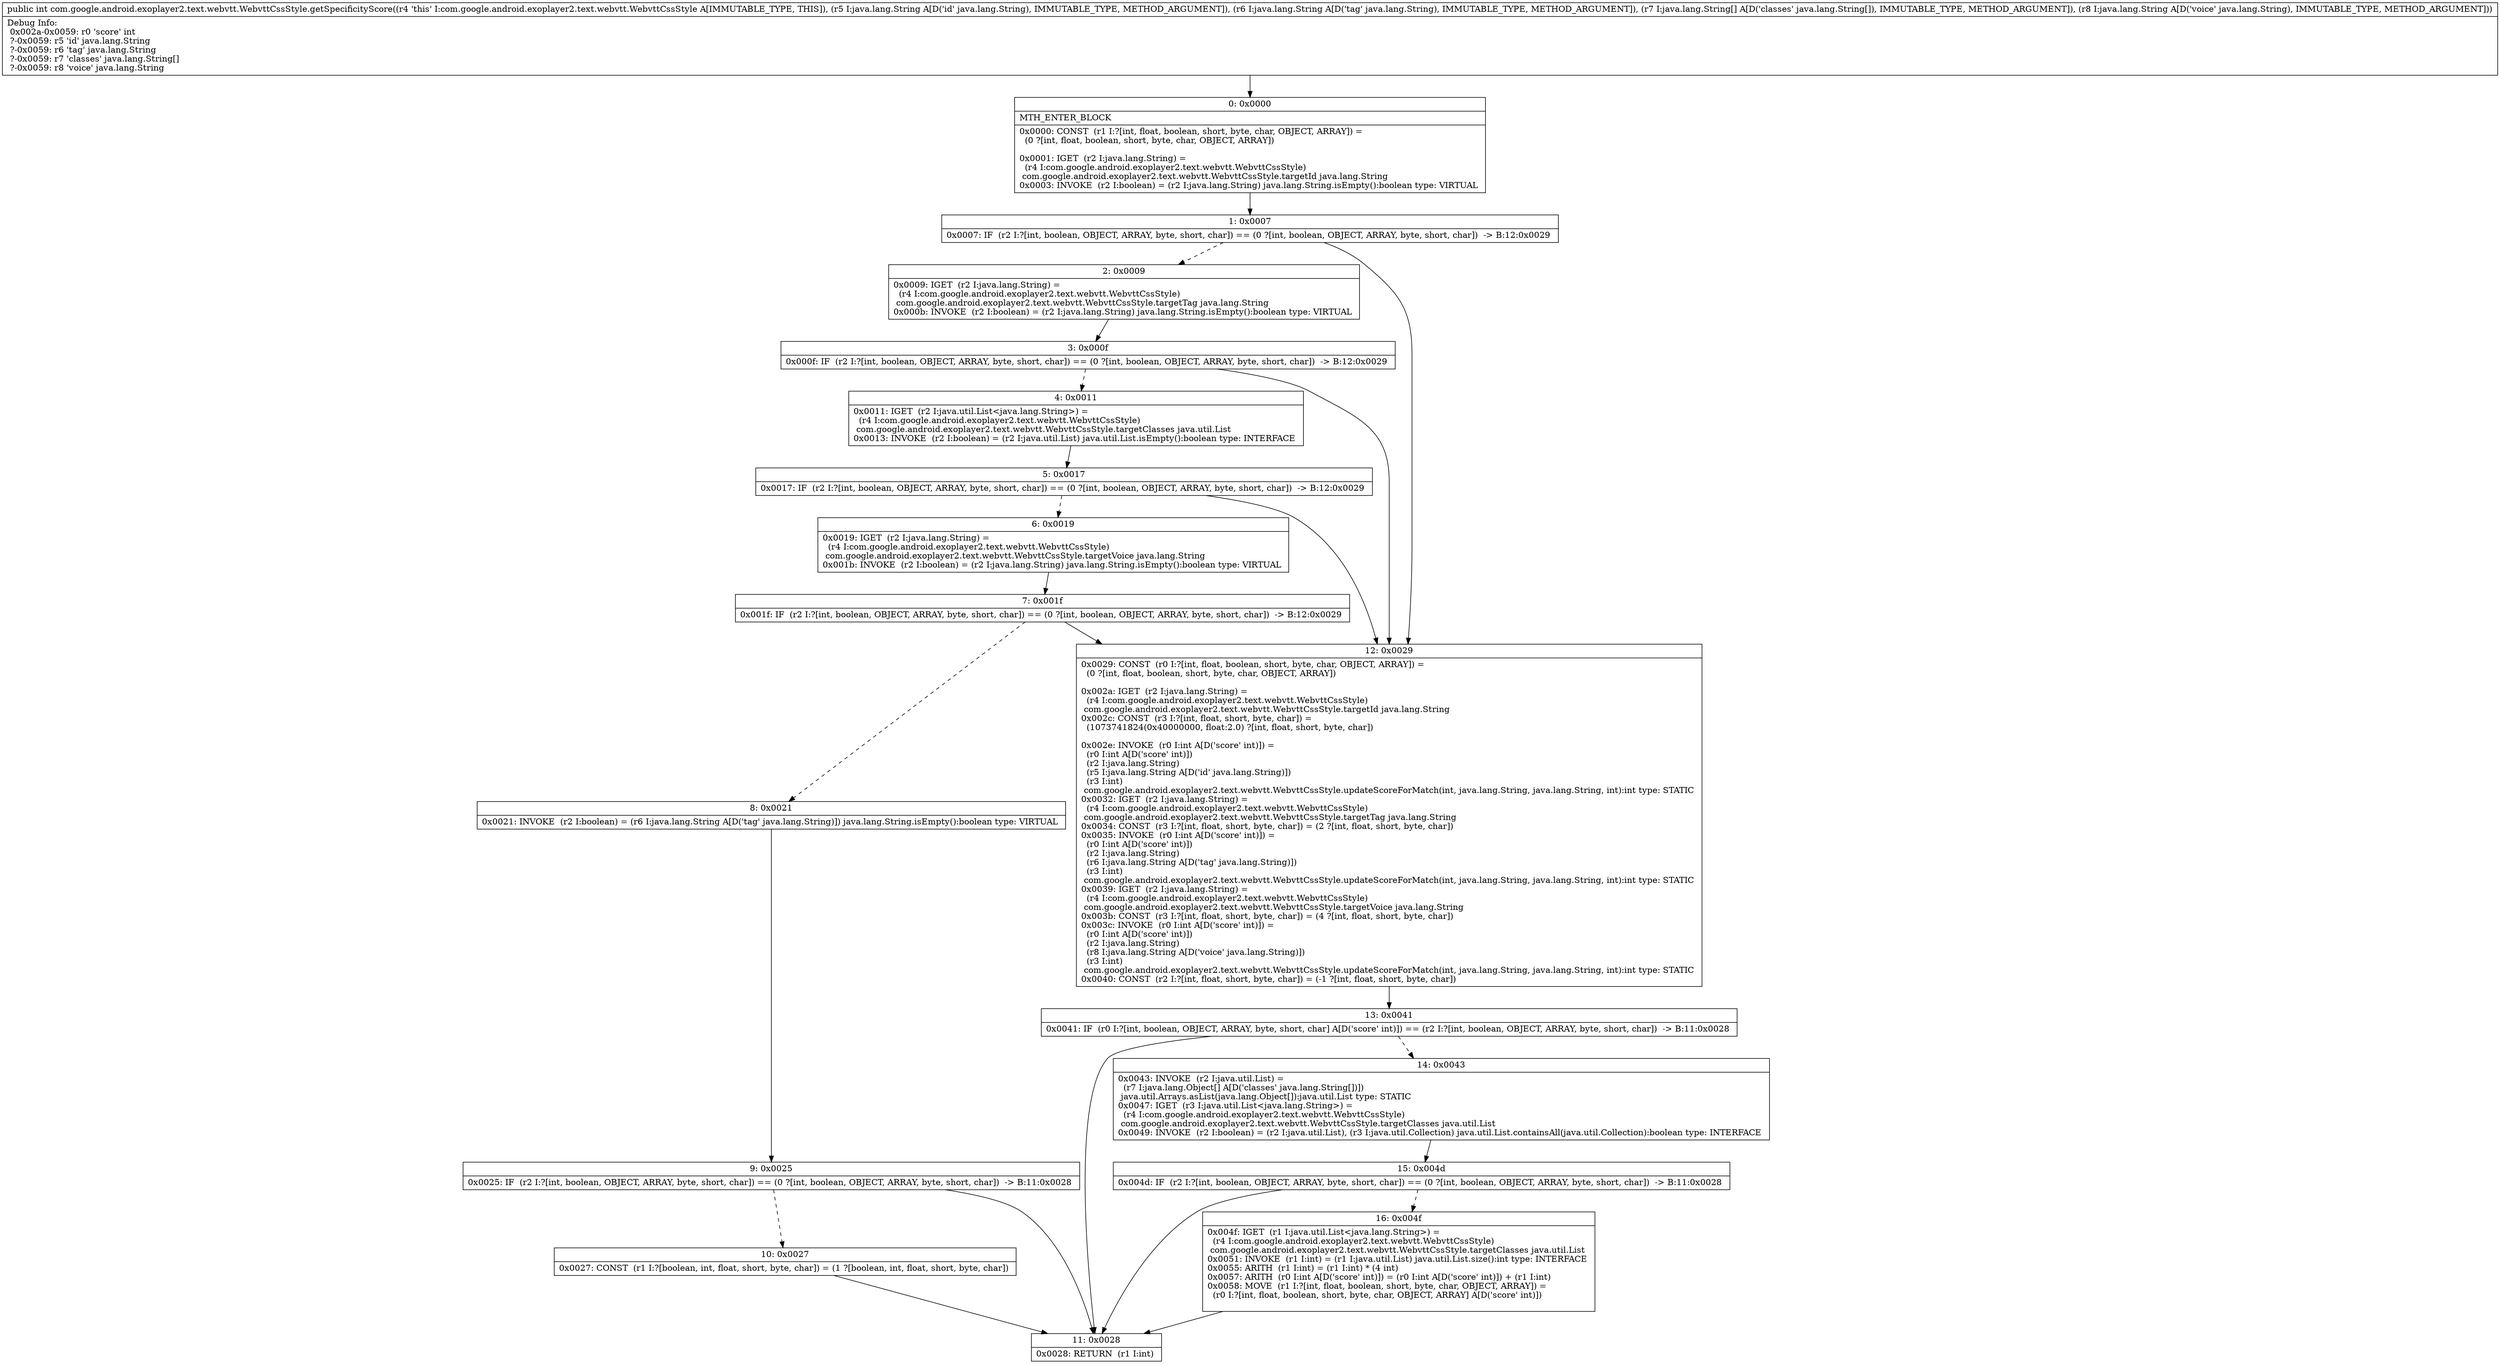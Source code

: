 digraph "CFG forcom.google.android.exoplayer2.text.webvtt.WebvttCssStyle.getSpecificityScore(Ljava\/lang\/String;Ljava\/lang\/String;[Ljava\/lang\/String;Ljava\/lang\/String;)I" {
Node_0 [shape=record,label="{0\:\ 0x0000|MTH_ENTER_BLOCK\l|0x0000: CONST  (r1 I:?[int, float, boolean, short, byte, char, OBJECT, ARRAY]) = \l  (0 ?[int, float, boolean, short, byte, char, OBJECT, ARRAY])\l \l0x0001: IGET  (r2 I:java.lang.String) = \l  (r4 I:com.google.android.exoplayer2.text.webvtt.WebvttCssStyle)\l com.google.android.exoplayer2.text.webvtt.WebvttCssStyle.targetId java.lang.String \l0x0003: INVOKE  (r2 I:boolean) = (r2 I:java.lang.String) java.lang.String.isEmpty():boolean type: VIRTUAL \l}"];
Node_1 [shape=record,label="{1\:\ 0x0007|0x0007: IF  (r2 I:?[int, boolean, OBJECT, ARRAY, byte, short, char]) == (0 ?[int, boolean, OBJECT, ARRAY, byte, short, char])  \-\> B:12:0x0029 \l}"];
Node_2 [shape=record,label="{2\:\ 0x0009|0x0009: IGET  (r2 I:java.lang.String) = \l  (r4 I:com.google.android.exoplayer2.text.webvtt.WebvttCssStyle)\l com.google.android.exoplayer2.text.webvtt.WebvttCssStyle.targetTag java.lang.String \l0x000b: INVOKE  (r2 I:boolean) = (r2 I:java.lang.String) java.lang.String.isEmpty():boolean type: VIRTUAL \l}"];
Node_3 [shape=record,label="{3\:\ 0x000f|0x000f: IF  (r2 I:?[int, boolean, OBJECT, ARRAY, byte, short, char]) == (0 ?[int, boolean, OBJECT, ARRAY, byte, short, char])  \-\> B:12:0x0029 \l}"];
Node_4 [shape=record,label="{4\:\ 0x0011|0x0011: IGET  (r2 I:java.util.List\<java.lang.String\>) = \l  (r4 I:com.google.android.exoplayer2.text.webvtt.WebvttCssStyle)\l com.google.android.exoplayer2.text.webvtt.WebvttCssStyle.targetClasses java.util.List \l0x0013: INVOKE  (r2 I:boolean) = (r2 I:java.util.List) java.util.List.isEmpty():boolean type: INTERFACE \l}"];
Node_5 [shape=record,label="{5\:\ 0x0017|0x0017: IF  (r2 I:?[int, boolean, OBJECT, ARRAY, byte, short, char]) == (0 ?[int, boolean, OBJECT, ARRAY, byte, short, char])  \-\> B:12:0x0029 \l}"];
Node_6 [shape=record,label="{6\:\ 0x0019|0x0019: IGET  (r2 I:java.lang.String) = \l  (r4 I:com.google.android.exoplayer2.text.webvtt.WebvttCssStyle)\l com.google.android.exoplayer2.text.webvtt.WebvttCssStyle.targetVoice java.lang.String \l0x001b: INVOKE  (r2 I:boolean) = (r2 I:java.lang.String) java.lang.String.isEmpty():boolean type: VIRTUAL \l}"];
Node_7 [shape=record,label="{7\:\ 0x001f|0x001f: IF  (r2 I:?[int, boolean, OBJECT, ARRAY, byte, short, char]) == (0 ?[int, boolean, OBJECT, ARRAY, byte, short, char])  \-\> B:12:0x0029 \l}"];
Node_8 [shape=record,label="{8\:\ 0x0021|0x0021: INVOKE  (r2 I:boolean) = (r6 I:java.lang.String A[D('tag' java.lang.String)]) java.lang.String.isEmpty():boolean type: VIRTUAL \l}"];
Node_9 [shape=record,label="{9\:\ 0x0025|0x0025: IF  (r2 I:?[int, boolean, OBJECT, ARRAY, byte, short, char]) == (0 ?[int, boolean, OBJECT, ARRAY, byte, short, char])  \-\> B:11:0x0028 \l}"];
Node_10 [shape=record,label="{10\:\ 0x0027|0x0027: CONST  (r1 I:?[boolean, int, float, short, byte, char]) = (1 ?[boolean, int, float, short, byte, char]) \l}"];
Node_11 [shape=record,label="{11\:\ 0x0028|0x0028: RETURN  (r1 I:int) \l}"];
Node_12 [shape=record,label="{12\:\ 0x0029|0x0029: CONST  (r0 I:?[int, float, boolean, short, byte, char, OBJECT, ARRAY]) = \l  (0 ?[int, float, boolean, short, byte, char, OBJECT, ARRAY])\l \l0x002a: IGET  (r2 I:java.lang.String) = \l  (r4 I:com.google.android.exoplayer2.text.webvtt.WebvttCssStyle)\l com.google.android.exoplayer2.text.webvtt.WebvttCssStyle.targetId java.lang.String \l0x002c: CONST  (r3 I:?[int, float, short, byte, char]) = \l  (1073741824(0x40000000, float:2.0) ?[int, float, short, byte, char])\l \l0x002e: INVOKE  (r0 I:int A[D('score' int)]) = \l  (r0 I:int A[D('score' int)])\l  (r2 I:java.lang.String)\l  (r5 I:java.lang.String A[D('id' java.lang.String)])\l  (r3 I:int)\l com.google.android.exoplayer2.text.webvtt.WebvttCssStyle.updateScoreForMatch(int, java.lang.String, java.lang.String, int):int type: STATIC \l0x0032: IGET  (r2 I:java.lang.String) = \l  (r4 I:com.google.android.exoplayer2.text.webvtt.WebvttCssStyle)\l com.google.android.exoplayer2.text.webvtt.WebvttCssStyle.targetTag java.lang.String \l0x0034: CONST  (r3 I:?[int, float, short, byte, char]) = (2 ?[int, float, short, byte, char]) \l0x0035: INVOKE  (r0 I:int A[D('score' int)]) = \l  (r0 I:int A[D('score' int)])\l  (r2 I:java.lang.String)\l  (r6 I:java.lang.String A[D('tag' java.lang.String)])\l  (r3 I:int)\l com.google.android.exoplayer2.text.webvtt.WebvttCssStyle.updateScoreForMatch(int, java.lang.String, java.lang.String, int):int type: STATIC \l0x0039: IGET  (r2 I:java.lang.String) = \l  (r4 I:com.google.android.exoplayer2.text.webvtt.WebvttCssStyle)\l com.google.android.exoplayer2.text.webvtt.WebvttCssStyle.targetVoice java.lang.String \l0x003b: CONST  (r3 I:?[int, float, short, byte, char]) = (4 ?[int, float, short, byte, char]) \l0x003c: INVOKE  (r0 I:int A[D('score' int)]) = \l  (r0 I:int A[D('score' int)])\l  (r2 I:java.lang.String)\l  (r8 I:java.lang.String A[D('voice' java.lang.String)])\l  (r3 I:int)\l com.google.android.exoplayer2.text.webvtt.WebvttCssStyle.updateScoreForMatch(int, java.lang.String, java.lang.String, int):int type: STATIC \l0x0040: CONST  (r2 I:?[int, float, short, byte, char]) = (\-1 ?[int, float, short, byte, char]) \l}"];
Node_13 [shape=record,label="{13\:\ 0x0041|0x0041: IF  (r0 I:?[int, boolean, OBJECT, ARRAY, byte, short, char] A[D('score' int)]) == (r2 I:?[int, boolean, OBJECT, ARRAY, byte, short, char])  \-\> B:11:0x0028 \l}"];
Node_14 [shape=record,label="{14\:\ 0x0043|0x0043: INVOKE  (r2 I:java.util.List) = \l  (r7 I:java.lang.Object[] A[D('classes' java.lang.String[])])\l java.util.Arrays.asList(java.lang.Object[]):java.util.List type: STATIC \l0x0047: IGET  (r3 I:java.util.List\<java.lang.String\>) = \l  (r4 I:com.google.android.exoplayer2.text.webvtt.WebvttCssStyle)\l com.google.android.exoplayer2.text.webvtt.WebvttCssStyle.targetClasses java.util.List \l0x0049: INVOKE  (r2 I:boolean) = (r2 I:java.util.List), (r3 I:java.util.Collection) java.util.List.containsAll(java.util.Collection):boolean type: INTERFACE \l}"];
Node_15 [shape=record,label="{15\:\ 0x004d|0x004d: IF  (r2 I:?[int, boolean, OBJECT, ARRAY, byte, short, char]) == (0 ?[int, boolean, OBJECT, ARRAY, byte, short, char])  \-\> B:11:0x0028 \l}"];
Node_16 [shape=record,label="{16\:\ 0x004f|0x004f: IGET  (r1 I:java.util.List\<java.lang.String\>) = \l  (r4 I:com.google.android.exoplayer2.text.webvtt.WebvttCssStyle)\l com.google.android.exoplayer2.text.webvtt.WebvttCssStyle.targetClasses java.util.List \l0x0051: INVOKE  (r1 I:int) = (r1 I:java.util.List) java.util.List.size():int type: INTERFACE \l0x0055: ARITH  (r1 I:int) = (r1 I:int) * (4 int) \l0x0057: ARITH  (r0 I:int A[D('score' int)]) = (r0 I:int A[D('score' int)]) + (r1 I:int) \l0x0058: MOVE  (r1 I:?[int, float, boolean, short, byte, char, OBJECT, ARRAY]) = \l  (r0 I:?[int, float, boolean, short, byte, char, OBJECT, ARRAY] A[D('score' int)])\l \l}"];
MethodNode[shape=record,label="{public int com.google.android.exoplayer2.text.webvtt.WebvttCssStyle.getSpecificityScore((r4 'this' I:com.google.android.exoplayer2.text.webvtt.WebvttCssStyle A[IMMUTABLE_TYPE, THIS]), (r5 I:java.lang.String A[D('id' java.lang.String), IMMUTABLE_TYPE, METHOD_ARGUMENT]), (r6 I:java.lang.String A[D('tag' java.lang.String), IMMUTABLE_TYPE, METHOD_ARGUMENT]), (r7 I:java.lang.String[] A[D('classes' java.lang.String[]), IMMUTABLE_TYPE, METHOD_ARGUMENT]), (r8 I:java.lang.String A[D('voice' java.lang.String), IMMUTABLE_TYPE, METHOD_ARGUMENT]))  | Debug Info:\l  0x002a\-0x0059: r0 'score' int\l  ?\-0x0059: r5 'id' java.lang.String\l  ?\-0x0059: r6 'tag' java.lang.String\l  ?\-0x0059: r7 'classes' java.lang.String[]\l  ?\-0x0059: r8 'voice' java.lang.String\l}"];
MethodNode -> Node_0;
Node_0 -> Node_1;
Node_1 -> Node_2[style=dashed];
Node_1 -> Node_12;
Node_2 -> Node_3;
Node_3 -> Node_4[style=dashed];
Node_3 -> Node_12;
Node_4 -> Node_5;
Node_5 -> Node_6[style=dashed];
Node_5 -> Node_12;
Node_6 -> Node_7;
Node_7 -> Node_8[style=dashed];
Node_7 -> Node_12;
Node_8 -> Node_9;
Node_9 -> Node_10[style=dashed];
Node_9 -> Node_11;
Node_10 -> Node_11;
Node_12 -> Node_13;
Node_13 -> Node_11;
Node_13 -> Node_14[style=dashed];
Node_14 -> Node_15;
Node_15 -> Node_11;
Node_15 -> Node_16[style=dashed];
Node_16 -> Node_11;
}

